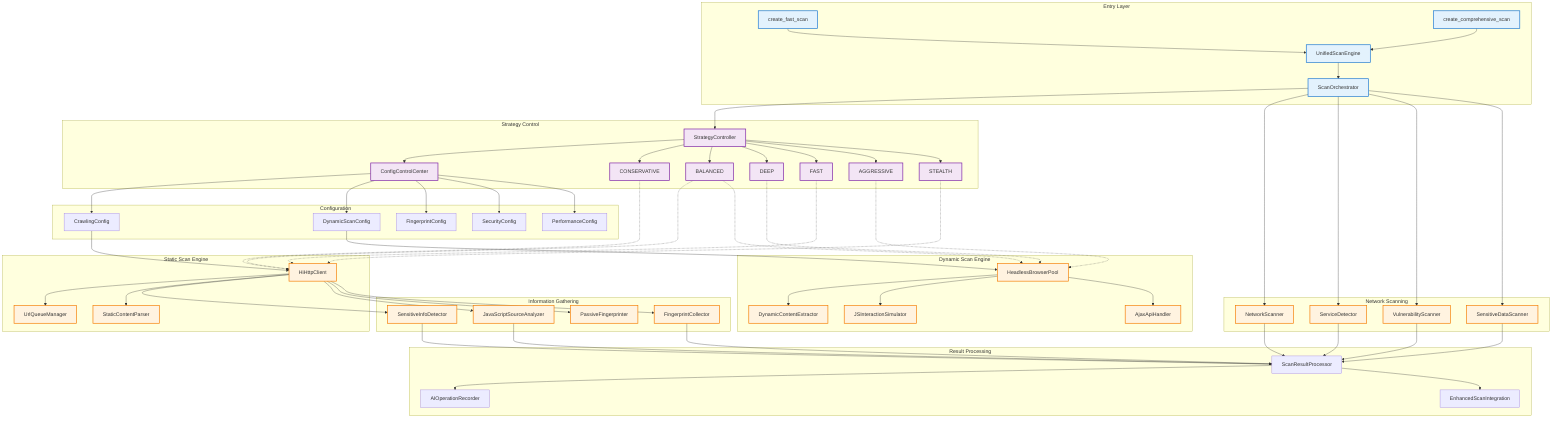 flowchart TB
    %% AIVA Scan Module Complete Workflow
    
    subgraph Entry["Entry Layer"]
        A[UnifiedScanEngine] 
        A1[create_fast_scan]
        A2[create_comprehensive_scan]
        B[ScanOrchestrator]
    end
    
    subgraph Strategy["Strategy Control"]
        C[StrategyController]
        C1[ConfigControlCenter]
        D1[CONSERVATIVE]
        D2[BALANCED]
        D3[DEEP]
        D4[FAST]
        D5[AGGRESSIVE]
        D6[STEALTH]
    end
    
    subgraph Config["Configuration"]
        E1[CrawlingConfig]
        E2[DynamicScanConfig]
        E3[FingerprintConfig]
        E4[SecurityConfig]
        E5[PerformanceConfig]
    end
    
    subgraph Static["Static Scan Engine"]
        H[HiHttpClient]
        H1[UrlQueueManager]
        H2[StaticContentParser]
    end
    
    subgraph Dynamic["Dynamic Scan Engine"]
        I[HeadlessBrowserPool]
        J[DynamicContentExtractor]
        K[JSInteractionSimulator]
        L[AjaxApiHandler]
    end
    
    subgraph Info["Information Gathering"]
        M[SensitiveInfoDetector]
        N[JavaScriptSourceAnalyzer]
        O[PassiveFingerprinter]
        P[FingerprintCollector]
    end
    
    subgraph Network["Network Scanning"]
        Q[NetworkScanner]
        R[ServiceDetector]
        S[VulnerabilityScanner]
        T[SensitiveDataScanner]
    end
    
    subgraph Processing["Result Processing"]
        V[ScanResultProcessor]
        W[AIOperationRecorder]
        X[EnhancedScanIntegration]
    end
    
    A1 --> A
    A2 --> A
    A --> B
    B --> C
    C --> C1
    
    C --> D1
    C --> D2
    C --> D3
    C --> D4
    C --> D5
    C --> D6
    
    C1 --> E1
    C1 --> E2
    C1 --> E3
    C1 --> E4
    C1 --> E5
    
    E1 --> H
    E2 --> I
    H --> H1
    H --> H2
    I --> J
    I --> K
    I --> L
    
    H --> M
    H --> N
    H --> O
    H --> P
    
    B --> Q
    B --> R
    B --> S
    B --> T
    
    M --> V
    N --> V
    P --> V
    Q --> V
    R --> V
    S --> V
    T --> V
    V --> W
    V --> X
    
    D1 -.-> H
    D2 -.-> H
    D2 -.-> I
    D3 -.-> I
    D4 -.-> H
    D5 -.-> I
    D6 -.-> H
    
    classDef entryStyle fill:#e3f2fd,stroke:#1976d2,stroke-width:2px
    classDef strategyStyle fill:#f3e5f5,stroke:#7b1fa2,stroke-width:2px
    classDef engineStyle fill:#fff3e0,stroke:#f57c00,stroke-width:2px
    
    class A,A1,A2,B entryStyle
    class C,C1,D1,D2,D3,D4,D5,D6 strategyStyle
    class H,H1,H2,I,J,K,L,M,N,O,P,Q,R,S,T engineStyle